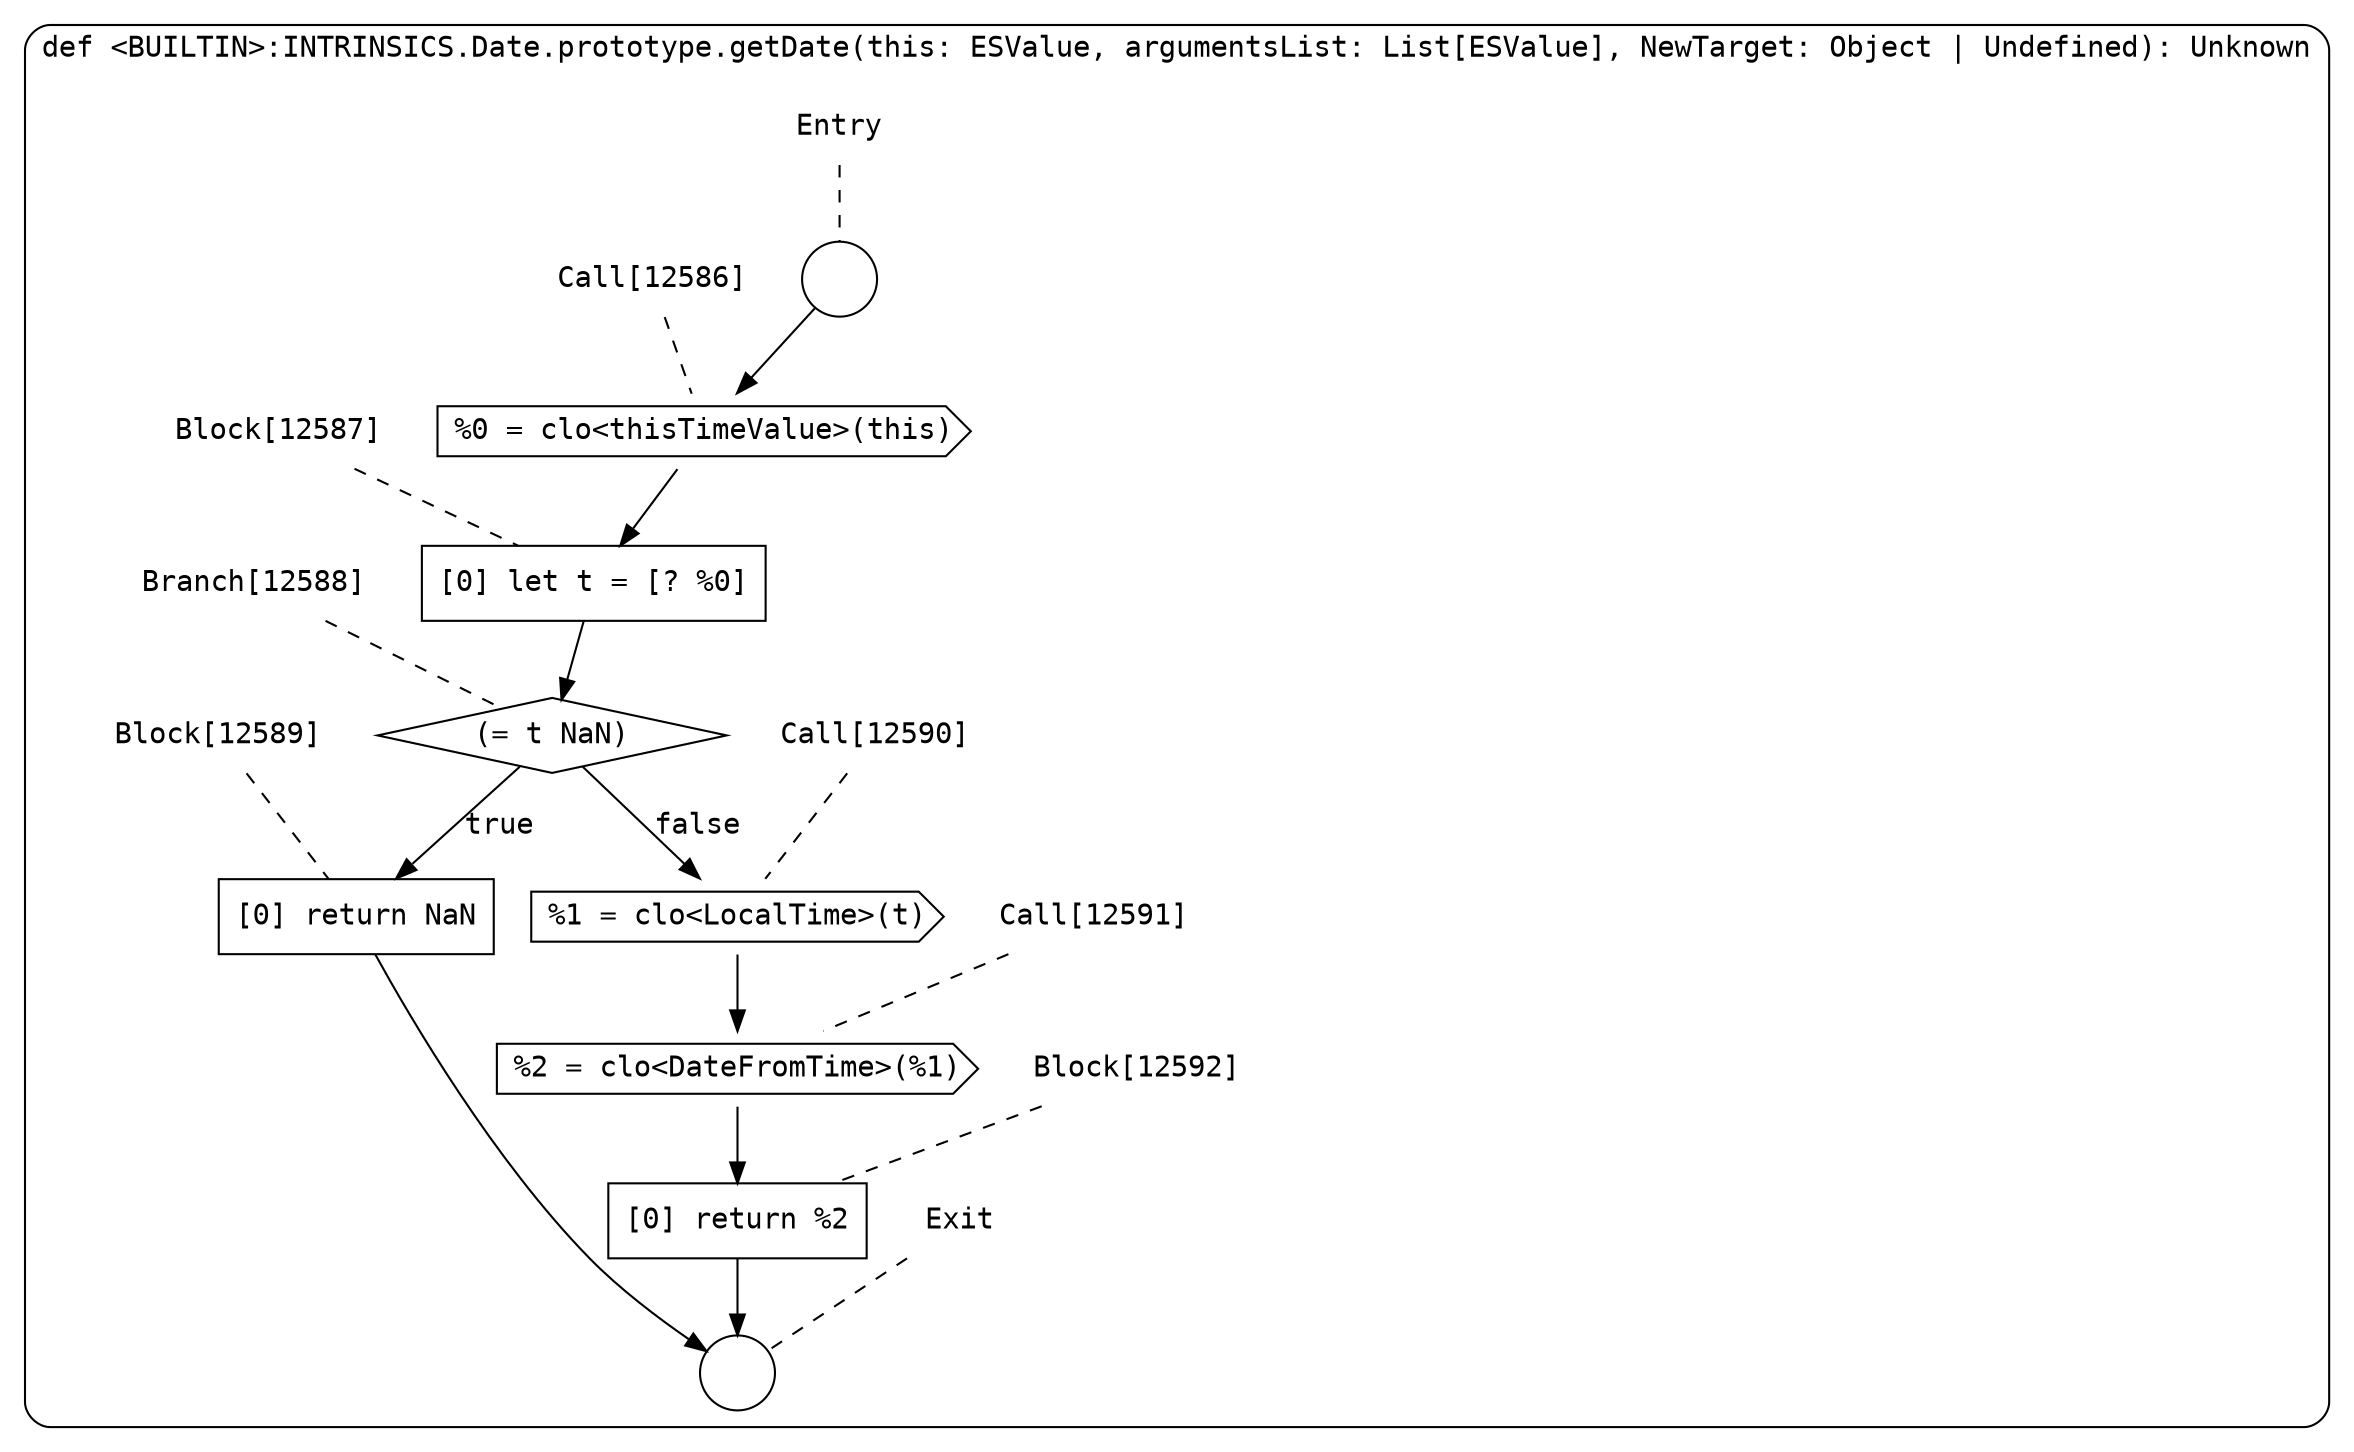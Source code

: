 digraph {
  graph [fontname = "Consolas"]
  node [fontname = "Consolas"]
  edge [fontname = "Consolas"]
  subgraph cluster2119 {
    label = "def <BUILTIN>:INTRINSICS.Date.prototype.getDate(this: ESValue, argumentsList: List[ESValue], NewTarget: Object | Undefined): Unknown"
    style = rounded
    cluster2119_entry_name [shape=none, label=<<font color="black">Entry</font>>]
    cluster2119_entry_name -> cluster2119_entry [arrowhead=none, color="black", style=dashed]
    cluster2119_entry [shape=circle label=" " color="black" fillcolor="white" style=filled]
    cluster2119_entry -> node12586 [color="black"]
    cluster2119_exit_name [shape=none, label=<<font color="black">Exit</font>>]
    cluster2119_exit_name -> cluster2119_exit [arrowhead=none, color="black", style=dashed]
    cluster2119_exit [shape=circle label=" " color="black" fillcolor="white" style=filled]
    node12586_name [shape=none, label=<<font color="black">Call[12586]</font>>]
    node12586_name -> node12586 [arrowhead=none, color="black", style=dashed]
    node12586 [shape=cds, label=<<font color="black">%0 = clo&lt;thisTimeValue&gt;(this)</font>> color="black" fillcolor="white", style=filled]
    node12586 -> node12587 [color="black"]
    node12587_name [shape=none, label=<<font color="black">Block[12587]</font>>]
    node12587_name -> node12587 [arrowhead=none, color="black", style=dashed]
    node12587 [shape=box, label=<<font color="black">[0] let t = [? %0]<BR ALIGN="LEFT"/></font>> color="black" fillcolor="white", style=filled]
    node12587 -> node12588 [color="black"]
    node12588_name [shape=none, label=<<font color="black">Branch[12588]</font>>]
    node12588_name -> node12588 [arrowhead=none, color="black", style=dashed]
    node12588 [shape=diamond, label=<<font color="black">(= t NaN)</font>> color="black" fillcolor="white", style=filled]
    node12588 -> node12589 [label=<<font color="black">true</font>> color="black"]
    node12588 -> node12590 [label=<<font color="black">false</font>> color="black"]
    node12589_name [shape=none, label=<<font color="black">Block[12589]</font>>]
    node12589_name -> node12589 [arrowhead=none, color="black", style=dashed]
    node12589 [shape=box, label=<<font color="black">[0] return NaN<BR ALIGN="LEFT"/></font>> color="black" fillcolor="white", style=filled]
    node12589 -> cluster2119_exit [color="black"]
    node12590_name [shape=none, label=<<font color="black">Call[12590]</font>>]
    node12590_name -> node12590 [arrowhead=none, color="black", style=dashed]
    node12590 [shape=cds, label=<<font color="black">%1 = clo&lt;LocalTime&gt;(t)</font>> color="black" fillcolor="white", style=filled]
    node12590 -> node12591 [color="black"]
    node12591_name [shape=none, label=<<font color="black">Call[12591]</font>>]
    node12591_name -> node12591 [arrowhead=none, color="black", style=dashed]
    node12591 [shape=cds, label=<<font color="black">%2 = clo&lt;DateFromTime&gt;(%1)</font>> color="black" fillcolor="white", style=filled]
    node12591 -> node12592 [color="black"]
    node12592_name [shape=none, label=<<font color="black">Block[12592]</font>>]
    node12592_name -> node12592 [arrowhead=none, color="black", style=dashed]
    node12592 [shape=box, label=<<font color="black">[0] return %2<BR ALIGN="LEFT"/></font>> color="black" fillcolor="white", style=filled]
    node12592 -> cluster2119_exit [color="black"]
  }
}